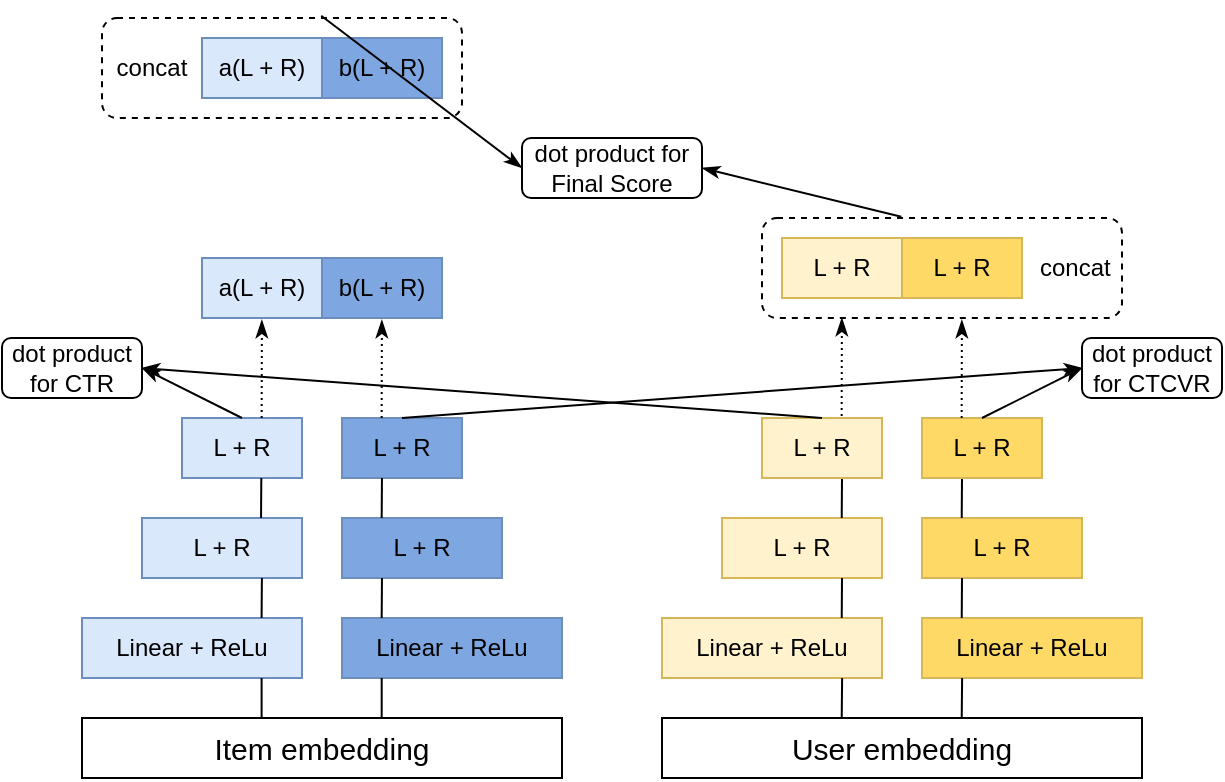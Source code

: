 <mxfile version="21.2.1" type="github">
  <diagram name="第 1 页" id="AthDMhiANdLiVvKoCADB">
    <mxGraphModel dx="394" dy="207" grid="1" gridSize="10" guides="1" tooltips="1" connect="1" arrows="1" fold="1" page="1" pageScale="1" pageWidth="827" pageHeight="1169" math="0" shadow="0">
      <root>
        <mxCell id="0" />
        <mxCell id="1" parent="0" />
        <mxCell id="Uxrtn1q4JynT5MzSL2tQ-1" value="Linear + ReLu" style="rounded=0;whiteSpace=wrap;html=1;fillColor=#dae8fc;strokeColor=#6c8ebf;" vertex="1" parent="1">
          <mxGeometry x="120" y="430" width="110" height="30" as="geometry" />
        </mxCell>
        <mxCell id="Uxrtn1q4JynT5MzSL2tQ-2" value="Linear + ReLu" style="rounded=0;whiteSpace=wrap;html=1;fillColor=#fff2cc;strokeColor=#d6b656;" vertex="1" parent="1">
          <mxGeometry x="410" y="430" width="110" height="30" as="geometry" />
        </mxCell>
        <mxCell id="Uxrtn1q4JynT5MzSL2tQ-3" value="Linear + ReLu" style="rounded=0;whiteSpace=wrap;html=1;fillColor=#7EA6E0;strokeColor=#6c8ebf;" vertex="1" parent="1">
          <mxGeometry x="250" y="430" width="110" height="30" as="geometry" />
        </mxCell>
        <mxCell id="Uxrtn1q4JynT5MzSL2tQ-4" value="Linear + ReLu" style="rounded=0;whiteSpace=wrap;html=1;fillColor=#FFD966;strokeColor=#d6b656;" vertex="1" parent="1">
          <mxGeometry x="540" y="430" width="110" height="30" as="geometry" />
        </mxCell>
        <mxCell id="Uxrtn1q4JynT5MzSL2tQ-5" value="&lt;font style=&quot;font-size: 15px;&quot;&gt;Item embedding&lt;/font&gt;" style="rounded=0;whiteSpace=wrap;html=1;" vertex="1" parent="1">
          <mxGeometry x="120" y="480" width="240" height="30" as="geometry" />
        </mxCell>
        <mxCell id="Uxrtn1q4JynT5MzSL2tQ-6" value="&lt;font style=&quot;font-size: 15px;&quot;&gt;User embedding&lt;/font&gt;" style="rounded=0;whiteSpace=wrap;html=1;" vertex="1" parent="1">
          <mxGeometry x="410" y="480" width="240" height="30" as="geometry" />
        </mxCell>
        <mxCell id="Uxrtn1q4JynT5MzSL2tQ-7" value="" style="endArrow=none;html=1;rounded=0;endFill=0;" edge="1" parent="1">
          <mxGeometry width="50" height="50" relative="1" as="geometry">
            <mxPoint x="209.8" y="480" as="sourcePoint" />
            <mxPoint x="209.8" y="460" as="targetPoint" />
          </mxGeometry>
        </mxCell>
        <mxCell id="Uxrtn1q4JynT5MzSL2tQ-8" value="" style="endArrow=none;html=1;rounded=0;endFill=0;" edge="1" parent="1">
          <mxGeometry width="50" height="50" relative="1" as="geometry">
            <mxPoint x="269.84" y="480" as="sourcePoint" />
            <mxPoint x="269.84" y="460" as="targetPoint" />
          </mxGeometry>
        </mxCell>
        <mxCell id="Uxrtn1q4JynT5MzSL2tQ-9" value="" style="endArrow=none;html=1;rounded=0;endFill=0;" edge="1" parent="1">
          <mxGeometry width="50" height="50" relative="1" as="geometry">
            <mxPoint x="499.86" y="480" as="sourcePoint" />
            <mxPoint x="500.06" y="460" as="targetPoint" />
          </mxGeometry>
        </mxCell>
        <mxCell id="Uxrtn1q4JynT5MzSL2tQ-10" value="" style="endArrow=none;html=1;rounded=0;endFill=0;" edge="1" parent="1">
          <mxGeometry width="50" height="50" relative="1" as="geometry">
            <mxPoint x="559.86" y="480" as="sourcePoint" />
            <mxPoint x="560.06" y="460" as="targetPoint" />
          </mxGeometry>
        </mxCell>
        <mxCell id="Uxrtn1q4JynT5MzSL2tQ-11" value="L + R" style="rounded=0;whiteSpace=wrap;html=1;fillColor=#dae8fc;strokeColor=#6c8ebf;" vertex="1" parent="1">
          <mxGeometry x="150" y="380" width="80" height="30" as="geometry" />
        </mxCell>
        <mxCell id="Uxrtn1q4JynT5MzSL2tQ-12" value="L + R" style="rounded=0;whiteSpace=wrap;html=1;fillColor=#fff2cc;strokeColor=#d6b656;" vertex="1" parent="1">
          <mxGeometry x="440" y="380" width="80" height="30" as="geometry" />
        </mxCell>
        <mxCell id="Uxrtn1q4JynT5MzSL2tQ-13" value="L + R" style="rounded=0;whiteSpace=wrap;html=1;fillColor=#7EA6E0;strokeColor=#6c8ebf;" vertex="1" parent="1">
          <mxGeometry x="250" y="380" width="80" height="30" as="geometry" />
        </mxCell>
        <mxCell id="Uxrtn1q4JynT5MzSL2tQ-14" value="L + R" style="rounded=0;whiteSpace=wrap;html=1;fillColor=#FFD966;strokeColor=#d6b656;" vertex="1" parent="1">
          <mxGeometry x="540" y="380" width="80" height="30" as="geometry" />
        </mxCell>
        <mxCell id="Uxrtn1q4JynT5MzSL2tQ-15" value="" style="endArrow=none;html=1;rounded=0;endFill=0;" edge="1" parent="1">
          <mxGeometry width="50" height="50" relative="1" as="geometry">
            <mxPoint x="209.8" y="430" as="sourcePoint" />
            <mxPoint x="209.94" y="410" as="targetPoint" />
          </mxGeometry>
        </mxCell>
        <mxCell id="Uxrtn1q4JynT5MzSL2tQ-16" value="" style="endArrow=none;html=1;rounded=0;endFill=0;" edge="1" parent="1">
          <mxGeometry width="50" height="50" relative="1" as="geometry">
            <mxPoint x="269.84" y="430" as="sourcePoint" />
            <mxPoint x="269.98" y="410" as="targetPoint" />
          </mxGeometry>
        </mxCell>
        <mxCell id="Uxrtn1q4JynT5MzSL2tQ-17" value="" style="endArrow=none;html=1;rounded=0;endFill=0;" edge="1" parent="1">
          <mxGeometry width="50" height="50" relative="1" as="geometry">
            <mxPoint x="499.86" y="430" as="sourcePoint" />
            <mxPoint x="500" y="410" as="targetPoint" />
          </mxGeometry>
        </mxCell>
        <mxCell id="Uxrtn1q4JynT5MzSL2tQ-18" value="" style="endArrow=none;html=1;rounded=0;endFill=0;" edge="1" parent="1">
          <mxGeometry width="50" height="50" relative="1" as="geometry">
            <mxPoint x="559.86" y="430" as="sourcePoint" />
            <mxPoint x="560" y="410" as="targetPoint" />
          </mxGeometry>
        </mxCell>
        <mxCell id="Uxrtn1q4JynT5MzSL2tQ-19" value="L + R" style="rounded=0;whiteSpace=wrap;html=1;fillColor=#dae8fc;strokeColor=#6c8ebf;" vertex="1" parent="1">
          <mxGeometry x="170" y="330" width="60" height="30" as="geometry" />
        </mxCell>
        <mxCell id="Uxrtn1q4JynT5MzSL2tQ-20" value="L + R" style="rounded=0;whiteSpace=wrap;html=1;fillColor=#7EA6E0;strokeColor=#6c8ebf;" vertex="1" parent="1">
          <mxGeometry x="250" y="330" width="60" height="30" as="geometry" />
        </mxCell>
        <mxCell id="Uxrtn1q4JynT5MzSL2tQ-21" value="" style="endArrow=none;html=1;rounded=0;endFill=0;" edge="1" parent="1">
          <mxGeometry width="50" height="50" relative="1" as="geometry">
            <mxPoint x="209.52" y="380" as="sourcePoint" />
            <mxPoint x="209.66" y="360" as="targetPoint" />
          </mxGeometry>
        </mxCell>
        <mxCell id="Uxrtn1q4JynT5MzSL2tQ-22" value="" style="endArrow=none;html=1;rounded=0;endFill=0;" edge="1" parent="1">
          <mxGeometry width="50" height="50" relative="1" as="geometry">
            <mxPoint x="269.84" y="380" as="sourcePoint" />
            <mxPoint x="269.98" y="360" as="targetPoint" />
          </mxGeometry>
        </mxCell>
        <mxCell id="Uxrtn1q4JynT5MzSL2tQ-23" value="" style="endArrow=none;html=1;rounded=0;endFill=0;" edge="1" parent="1">
          <mxGeometry width="50" height="50" relative="1" as="geometry">
            <mxPoint x="499.86" y="380" as="sourcePoint" />
            <mxPoint x="500" y="360" as="targetPoint" />
          </mxGeometry>
        </mxCell>
        <mxCell id="Uxrtn1q4JynT5MzSL2tQ-24" value="" style="endArrow=none;html=1;rounded=0;endFill=0;" edge="1" parent="1">
          <mxGeometry width="50" height="50" relative="1" as="geometry">
            <mxPoint x="559.86" y="380" as="sourcePoint" />
            <mxPoint x="560" y="360" as="targetPoint" />
          </mxGeometry>
        </mxCell>
        <mxCell id="Uxrtn1q4JynT5MzSL2tQ-25" value="dot product for CTR" style="rounded=1;whiteSpace=wrap;html=1;" vertex="1" parent="1">
          <mxGeometry x="80" y="290" width="70" height="30" as="geometry" />
        </mxCell>
        <mxCell id="Uxrtn1q4JynT5MzSL2tQ-26" value="dot product for Final Score" style="rounded=1;whiteSpace=wrap;html=1;" vertex="1" parent="1">
          <mxGeometry x="340" y="190" width="90" height="30" as="geometry" />
        </mxCell>
        <mxCell id="Uxrtn1q4JynT5MzSL2tQ-27" value="concat&amp;nbsp; &amp;nbsp; &amp;nbsp; &amp;nbsp; &amp;nbsp; &amp;nbsp; &amp;nbsp; &amp;nbsp; &amp;nbsp; &amp;nbsp; &amp;nbsp; &amp;nbsp; &amp;nbsp; &amp;nbsp; &amp;nbsp; &amp;nbsp; &amp;nbsp; &amp;nbsp; &amp;nbsp; &amp;nbsp;" style="rounded=1;whiteSpace=wrap;html=1;fillColor=none;dashed=1;" vertex="1" parent="1">
          <mxGeometry x="130" y="130" width="180" height="50" as="geometry" />
        </mxCell>
        <mxCell id="Uxrtn1q4JynT5MzSL2tQ-28" value="L + R" style="rounded=0;whiteSpace=wrap;html=1;fillColor=#fff2cc;strokeColor=#d6b656;" vertex="1" parent="1">
          <mxGeometry x="460" y="330" width="60" height="30" as="geometry" />
        </mxCell>
        <mxCell id="Uxrtn1q4JynT5MzSL2tQ-29" value="L + R" style="rounded=0;whiteSpace=wrap;html=1;fillColor=#FFD966;strokeColor=#d6b656;" vertex="1" parent="1">
          <mxGeometry x="540" y="330" width="60" height="30" as="geometry" />
        </mxCell>
        <mxCell id="Uxrtn1q4JynT5MzSL2tQ-30" value="&amp;nbsp; &amp;nbsp; &amp;nbsp; &amp;nbsp; &amp;nbsp; &amp;nbsp; &amp;nbsp; &amp;nbsp; &amp;nbsp; &amp;nbsp; &amp;nbsp; &amp;nbsp; &amp;nbsp; &amp;nbsp; &amp;nbsp; &amp;nbsp; &amp;nbsp; &amp;nbsp; &amp;nbsp; &amp;nbsp; &amp;nbsp;concat&amp;nbsp;" style="rounded=1;whiteSpace=wrap;html=1;fillColor=none;dashed=1;" vertex="1" parent="1">
          <mxGeometry x="460" y="230" width="180" height="50" as="geometry" />
        </mxCell>
        <mxCell id="Uxrtn1q4JynT5MzSL2tQ-31" value="dot product for CTCVR" style="rounded=1;whiteSpace=wrap;html=1;" vertex="1" parent="1">
          <mxGeometry x="620" y="290" width="70" height="30" as="geometry" />
        </mxCell>
        <mxCell id="Uxrtn1q4JynT5MzSL2tQ-32" value="" style="endArrow=classicThin;html=1;rounded=0;exitX=0.5;exitY=0;exitDx=0;exitDy=0;entryX=0;entryY=0.5;entryDx=0;entryDy=0;endFill=1;" edge="1" parent="1" source="Uxrtn1q4JynT5MzSL2tQ-20" target="Uxrtn1q4JynT5MzSL2tQ-31">
          <mxGeometry width="50" height="50" relative="1" as="geometry">
            <mxPoint x="380" y="300" as="sourcePoint" />
            <mxPoint x="430" y="250" as="targetPoint" />
          </mxGeometry>
        </mxCell>
        <mxCell id="Uxrtn1q4JynT5MzSL2tQ-33" value="" style="endArrow=classicThin;html=1;rounded=0;exitX=0.5;exitY=0;exitDx=0;exitDy=0;endFill=1;entryX=0;entryY=0.5;entryDx=0;entryDy=0;" edge="1" parent="1" source="Uxrtn1q4JynT5MzSL2tQ-29" target="Uxrtn1q4JynT5MzSL2tQ-31">
          <mxGeometry width="50" height="50" relative="1" as="geometry">
            <mxPoint x="490" y="300" as="sourcePoint" />
            <mxPoint x="620" y="330" as="targetPoint" />
          </mxGeometry>
        </mxCell>
        <mxCell id="Uxrtn1q4JynT5MzSL2tQ-34" value="" style="endArrow=classicThin;html=1;rounded=0;exitX=0.5;exitY=0;exitDx=0;exitDy=0;endFill=1;entryX=1;entryY=0.5;entryDx=0;entryDy=0;" edge="1" parent="1" source="Uxrtn1q4JynT5MzSL2tQ-19" target="Uxrtn1q4JynT5MzSL2tQ-25">
          <mxGeometry width="50" height="50" relative="1" as="geometry">
            <mxPoint x="160" y="265" as="sourcePoint" />
            <mxPoint x="115" y="320" as="targetPoint" />
          </mxGeometry>
        </mxCell>
        <mxCell id="Uxrtn1q4JynT5MzSL2tQ-35" value="" style="endArrow=classicThin;html=1;rounded=0;entryX=1;entryY=0.5;entryDx=0;entryDy=0;endFill=1;exitX=0.5;exitY=0;exitDx=0;exitDy=0;" edge="1" parent="1" source="Uxrtn1q4JynT5MzSL2tQ-28" target="Uxrtn1q4JynT5MzSL2tQ-25">
          <mxGeometry width="50" height="50" relative="1" as="geometry">
            <mxPoint x="410" y="320" as="sourcePoint" />
            <mxPoint x="270" y="275" as="targetPoint" />
          </mxGeometry>
        </mxCell>
        <mxCell id="Uxrtn1q4JynT5MzSL2tQ-36" value="a(L + R)" style="rounded=0;whiteSpace=wrap;html=1;fillColor=#dae8fc;strokeColor=#6c8ebf;" vertex="1" parent="1">
          <mxGeometry x="180" y="140" width="60" height="30" as="geometry" />
        </mxCell>
        <mxCell id="Uxrtn1q4JynT5MzSL2tQ-37" value="b(L + R)" style="rounded=0;whiteSpace=wrap;html=1;fillColor=#7EA6E0;strokeColor=#6c8ebf;" vertex="1" parent="1">
          <mxGeometry x="240" y="140" width="60" height="30" as="geometry" />
        </mxCell>
        <mxCell id="Uxrtn1q4JynT5MzSL2tQ-38" value="L + R" style="rounded=0;whiteSpace=wrap;html=1;fillColor=#fff2cc;strokeColor=#d6b656;" vertex="1" parent="1">
          <mxGeometry x="470" y="240" width="60" height="30" as="geometry" />
        </mxCell>
        <mxCell id="Uxrtn1q4JynT5MzSL2tQ-39" value="L + R" style="rounded=0;whiteSpace=wrap;html=1;fillColor=#FFD966;strokeColor=#d6b656;" vertex="1" parent="1">
          <mxGeometry x="530" y="240" width="60" height="30" as="geometry" />
        </mxCell>
        <mxCell id="Uxrtn1q4JynT5MzSL2tQ-40" value="" style="endArrow=classicThin;html=1;rounded=0;entryX=0.447;entryY=1.017;entryDx=0;entryDy=0;entryPerimeter=0;dashed=1;dashPattern=1 2;endFill=1;" edge="1" parent="1">
          <mxGeometry width="50" height="50" relative="1" as="geometry">
            <mxPoint x="269.83" y="330" as="sourcePoint" />
            <mxPoint x="269.94" y="281" as="targetPoint" />
          </mxGeometry>
        </mxCell>
        <mxCell id="Uxrtn1q4JynT5MzSL2tQ-41" value="" style="endArrow=classicThin;html=1;rounded=0;entryX=0.447;entryY=1.017;entryDx=0;entryDy=0;entryPerimeter=0;dashed=1;dashPattern=1 2;endFill=1;" edge="1" parent="1">
          <mxGeometry width="50" height="50" relative="1" as="geometry">
            <mxPoint x="499.83" y="329" as="sourcePoint" />
            <mxPoint x="499.94" y="280" as="targetPoint" />
          </mxGeometry>
        </mxCell>
        <mxCell id="Uxrtn1q4JynT5MzSL2tQ-42" value="" style="endArrow=classicThin;html=1;rounded=0;entryX=0.447;entryY=1.017;entryDx=0;entryDy=0;entryPerimeter=0;dashed=1;dashPattern=1 2;endFill=1;" edge="1" parent="1">
          <mxGeometry width="50" height="50" relative="1" as="geometry">
            <mxPoint x="559.83" y="330" as="sourcePoint" />
            <mxPoint x="559.94" y="281" as="targetPoint" />
          </mxGeometry>
        </mxCell>
        <mxCell id="Uxrtn1q4JynT5MzSL2tQ-43" value="" style="endArrow=classicThin;html=1;rounded=0;entryX=0.447;entryY=1.017;entryDx=0;entryDy=0;entryPerimeter=0;dashed=1;dashPattern=1 2;endFill=1;" edge="1" parent="1">
          <mxGeometry width="50" height="50" relative="1" as="geometry">
            <mxPoint x="209.83" y="330" as="sourcePoint" />
            <mxPoint x="209.94" y="281" as="targetPoint" />
          </mxGeometry>
        </mxCell>
        <mxCell id="Uxrtn1q4JynT5MzSL2tQ-44" value="" style="endArrow=classicThin;html=1;rounded=0;entryX=0;entryY=0.5;entryDx=0;entryDy=0;exitX=0.609;exitY=-0.023;exitDx=0;exitDy=0;exitPerimeter=0;endFill=1;" edge="1" parent="1" source="Uxrtn1q4JynT5MzSL2tQ-27" target="Uxrtn1q4JynT5MzSL2tQ-26">
          <mxGeometry width="50" height="50" relative="1" as="geometry">
            <mxPoint x="250" y="210" as="sourcePoint" />
            <mxPoint x="305" y="160" as="targetPoint" />
          </mxGeometry>
        </mxCell>
        <mxCell id="Uxrtn1q4JynT5MzSL2tQ-45" value="" style="endArrow=classicThin;html=1;rounded=0;entryX=1;entryY=0.5;entryDx=0;entryDy=0;exitX=0.387;exitY=-0.012;exitDx=0;exitDy=0;exitPerimeter=0;endFill=1;" edge="1" parent="1" source="Uxrtn1q4JynT5MzSL2tQ-30" target="Uxrtn1q4JynT5MzSL2tQ-26">
          <mxGeometry width="50" height="50" relative="1" as="geometry">
            <mxPoint x="370" y="290" as="sourcePoint" />
            <mxPoint x="420" y="240" as="targetPoint" />
          </mxGeometry>
        </mxCell>
        <mxCell id="Uxrtn1q4JynT5MzSL2tQ-46" value="a(L + R)" style="rounded=0;whiteSpace=wrap;html=1;fillColor=#dae8fc;strokeColor=#6c8ebf;" vertex="1" parent="1">
          <mxGeometry x="180" y="250" width="60" height="30" as="geometry" />
        </mxCell>
        <mxCell id="Uxrtn1q4JynT5MzSL2tQ-47" value="b(L + R)" style="rounded=0;whiteSpace=wrap;html=1;fillColor=#7EA6E0;strokeColor=#6c8ebf;" vertex="1" parent="1">
          <mxGeometry x="240" y="250" width="60" height="30" as="geometry" />
        </mxCell>
      </root>
    </mxGraphModel>
  </diagram>
</mxfile>
